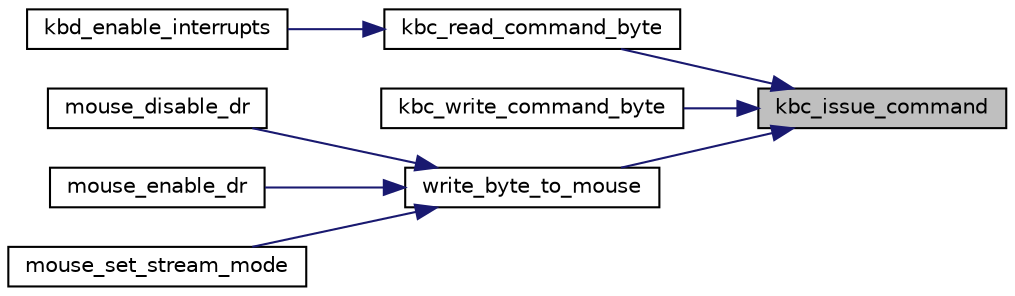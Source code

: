 digraph "kbc_issue_command"
{
 // LATEX_PDF_SIZE
  edge [fontname="Helvetica",fontsize="10",labelfontname="Helvetica",labelfontsize="10"];
  node [fontname="Helvetica",fontsize="10",shape=record];
  rankdir="RL";
  Node1 [label="kbc_issue_command",height=0.2,width=0.4,color="black", fillcolor="grey75", style="filled", fontcolor="black",tooltip="Issues a command to the kbc."];
  Node1 -> Node2 [dir="back",color="midnightblue",fontsize="10",style="solid",fontname="Helvetica"];
  Node2 [label="kbc_read_command_byte",height=0.2,width=0.4,color="black", fillcolor="white", style="filled",URL="$group__kbc.html#ga4996d0950caa2122c3a9aa731a5f52d9",tooltip="Reads the kbc command byte."];
  Node2 -> Node3 [dir="back",color="midnightblue",fontsize="10",style="solid",fontname="Helvetica"];
  Node3 [label="kbd_enable_interrupts",height=0.2,width=0.4,color="black", fillcolor="white", style="filled",URL="$group__keyboard.html#ga0d28d7309ad45de4fe79c9de3fbeb3d8",tooltip="Enables keyboard interrupts."];
  Node1 -> Node4 [dir="back",color="midnightblue",fontsize="10",style="solid",fontname="Helvetica"];
  Node4 [label="kbc_write_command_byte",height=0.2,width=0.4,color="black", fillcolor="white", style="filled",URL="$group__kbc.html#gad22fa061f412af69b9d8f777ca55b04e",tooltip="Writes the kbc command byte."];
  Node1 -> Node5 [dir="back",color="midnightblue",fontsize="10",style="solid",fontname="Helvetica"];
  Node5 [label="write_byte_to_mouse",height=0.2,width=0.4,color="black", fillcolor="white", style="filled",URL="$group__mouse.html#gadc968ef8cbf8660fe0bac8237d65183e",tooltip="Issues a command to the mouse using the kbc."];
  Node5 -> Node6 [dir="back",color="midnightblue",fontsize="10",style="solid",fontname="Helvetica"];
  Node6 [label="mouse_disable_dr",height=0.2,width=0.4,color="black", fillcolor="white", style="filled",URL="$group__mouse.html#gac285c81dd076eb18e01d7f22d353daaa",tooltip="Disables mouse data reporting."];
  Node5 -> Node7 [dir="back",color="midnightblue",fontsize="10",style="solid",fontname="Helvetica"];
  Node7 [label="mouse_enable_dr",height=0.2,width=0.4,color="black", fillcolor="white", style="filled",URL="$group__mouse.html#ga12afbe04f7fbd32a063b13d45ffcd602",tooltip="Enables mouse data reporting."];
  Node5 -> Node8 [dir="back",color="midnightblue",fontsize="10",style="solid",fontname="Helvetica"];
  Node8 [label="mouse_set_stream_mode",height=0.2,width=0.4,color="black", fillcolor="white", style="filled",URL="$group__mouse.html#ga16a521d1919cbd8f434d8b5d535a639b",tooltip="Sets the mouse to stream mode."];
}
